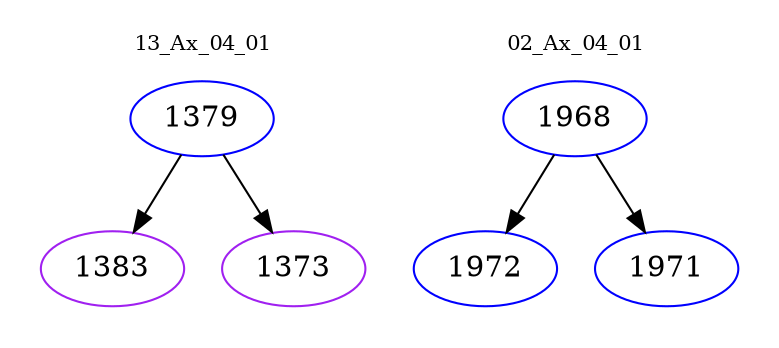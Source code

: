 digraph{
subgraph cluster_0 {
color = white
label = "13_Ax_04_01";
fontsize=10;
T0_1379 [label="1379", color="blue"]
T0_1379 -> T0_1383 [color="black"]
T0_1383 [label="1383", color="purple"]
T0_1379 -> T0_1373 [color="black"]
T0_1373 [label="1373", color="purple"]
}
subgraph cluster_1 {
color = white
label = "02_Ax_04_01";
fontsize=10;
T1_1968 [label="1968", color="blue"]
T1_1968 -> T1_1972 [color="black"]
T1_1972 [label="1972", color="blue"]
T1_1968 -> T1_1971 [color="black"]
T1_1971 [label="1971", color="blue"]
}
}
